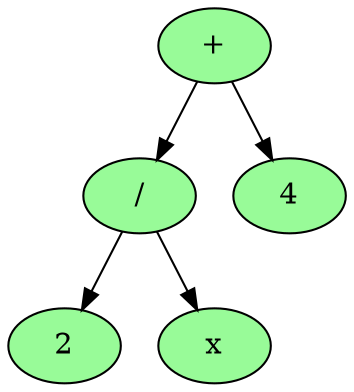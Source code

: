 digraph G {
rankdir = TB
Node0x55ec034a4cb0 [style=filled, fillcolor = "palegreen" ,label="+"];
Node0x55ec034a4c50 [style=filled, fillcolor = "palegreen" ,label="/"];
Node0x55ec034a4c20 [style=filled, fillcolor = "palegreen" ,label="2"];
Node0x55ec034a4c80 [style=filled, fillcolor = "palegreen" ,label="x"];
Node0x55ec034a4ce0 [style=filled, fillcolor = "palegreen" ,label="4"];
Node0x55ec034a4cb0->Node0x55ec034a4c50
Node0x55ec034a4c50->Node0x55ec034a4c20

Node0x55ec034a4c50->Node0x55ec034a4c80


Node0x55ec034a4cb0->Node0x55ec034a4ce0


}
